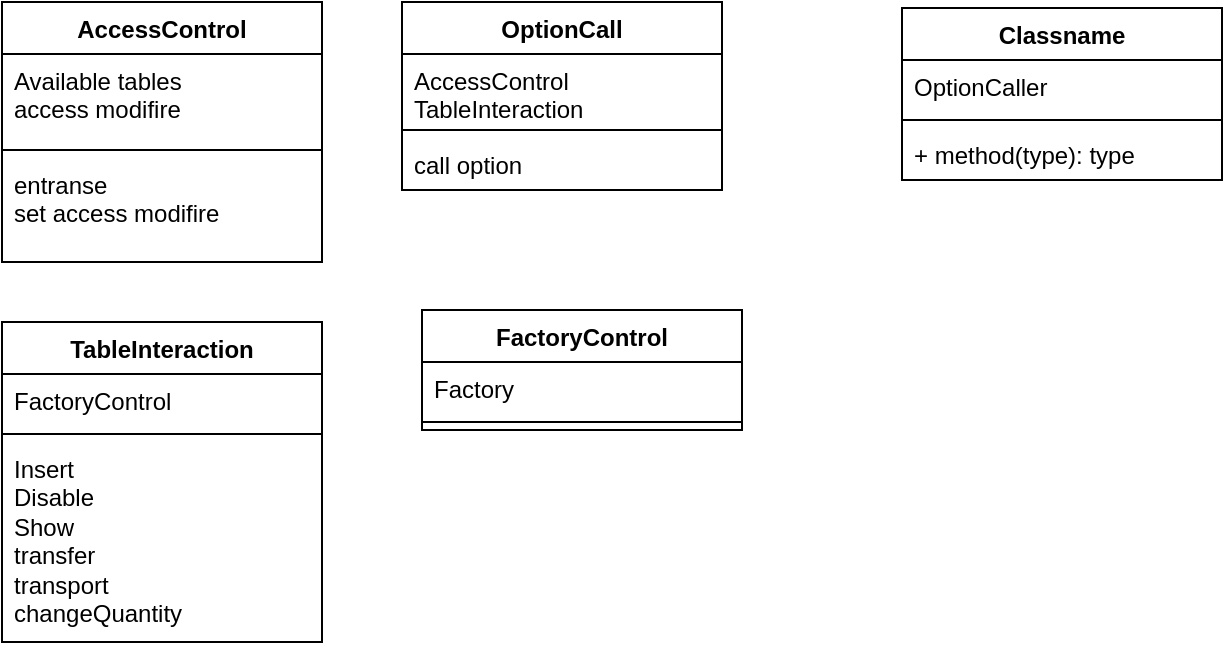 <mxfile version="27.0.2">
  <diagram name="Страница — 1" id="gixKof4kBayVDoJb54Wi">
    <mxGraphModel dx="595" dy="358" grid="1" gridSize="10" guides="1" tooltips="1" connect="1" arrows="1" fold="1" page="1" pageScale="1" pageWidth="827" pageHeight="1169" math="0" shadow="0">
      <root>
        <mxCell id="0" />
        <mxCell id="1" parent="0" />
        <mxCell id="sFGKXvXUJ-edTxcaJDxa-1" value="AccessControl" style="swimlane;fontStyle=1;align=center;verticalAlign=top;childLayout=stackLayout;horizontal=1;startSize=26;horizontalStack=0;resizeParent=1;resizeParentMax=0;resizeLast=0;collapsible=1;marginBottom=0;whiteSpace=wrap;html=1;" vertex="1" parent="1">
          <mxGeometry x="90" y="50" width="160" height="130" as="geometry" />
        </mxCell>
        <mxCell id="sFGKXvXUJ-edTxcaJDxa-2" value="Available tables&lt;div&gt;access modifire&lt;/div&gt;" style="text;strokeColor=none;fillColor=none;align=left;verticalAlign=top;spacingLeft=4;spacingRight=4;overflow=hidden;rotatable=0;points=[[0,0.5],[1,0.5]];portConstraint=eastwest;whiteSpace=wrap;html=1;" vertex="1" parent="sFGKXvXUJ-edTxcaJDxa-1">
          <mxGeometry y="26" width="160" height="44" as="geometry" />
        </mxCell>
        <mxCell id="sFGKXvXUJ-edTxcaJDxa-3" value="" style="line;strokeWidth=1;fillColor=none;align=left;verticalAlign=middle;spacingTop=-1;spacingLeft=3;spacingRight=3;rotatable=0;labelPosition=right;points=[];portConstraint=eastwest;strokeColor=inherit;" vertex="1" parent="sFGKXvXUJ-edTxcaJDxa-1">
          <mxGeometry y="70" width="160" height="8" as="geometry" />
        </mxCell>
        <mxCell id="sFGKXvXUJ-edTxcaJDxa-4" value="entranse&lt;div&gt;set access modifire&lt;/div&gt;" style="text;strokeColor=none;fillColor=none;align=left;verticalAlign=top;spacingLeft=4;spacingRight=4;overflow=hidden;rotatable=0;points=[[0,0.5],[1,0.5]];portConstraint=eastwest;whiteSpace=wrap;html=1;" vertex="1" parent="sFGKXvXUJ-edTxcaJDxa-1">
          <mxGeometry y="78" width="160" height="52" as="geometry" />
        </mxCell>
        <mxCell id="sFGKXvXUJ-edTxcaJDxa-5" value="OptionCall" style="swimlane;fontStyle=1;align=center;verticalAlign=top;childLayout=stackLayout;horizontal=1;startSize=26;horizontalStack=0;resizeParent=1;resizeParentMax=0;resizeLast=0;collapsible=1;marginBottom=0;whiteSpace=wrap;html=1;" vertex="1" parent="1">
          <mxGeometry x="290" y="50" width="160" height="94" as="geometry" />
        </mxCell>
        <mxCell id="sFGKXvXUJ-edTxcaJDxa-6" value="AccessControl&lt;div&gt;TableInteraction&lt;/div&gt;" style="text;strokeColor=none;fillColor=none;align=left;verticalAlign=top;spacingLeft=4;spacingRight=4;overflow=hidden;rotatable=0;points=[[0,0.5],[1,0.5]];portConstraint=eastwest;whiteSpace=wrap;html=1;" vertex="1" parent="sFGKXvXUJ-edTxcaJDxa-5">
          <mxGeometry y="26" width="160" height="34" as="geometry" />
        </mxCell>
        <mxCell id="sFGKXvXUJ-edTxcaJDxa-7" value="" style="line;strokeWidth=1;fillColor=none;align=left;verticalAlign=middle;spacingTop=-1;spacingLeft=3;spacingRight=3;rotatable=0;labelPosition=right;points=[];portConstraint=eastwest;strokeColor=inherit;" vertex="1" parent="sFGKXvXUJ-edTxcaJDxa-5">
          <mxGeometry y="60" width="160" height="8" as="geometry" />
        </mxCell>
        <mxCell id="sFGKXvXUJ-edTxcaJDxa-8" value="call option" style="text;strokeColor=none;fillColor=none;align=left;verticalAlign=top;spacingLeft=4;spacingRight=4;overflow=hidden;rotatable=0;points=[[0,0.5],[1,0.5]];portConstraint=eastwest;whiteSpace=wrap;html=1;" vertex="1" parent="sFGKXvXUJ-edTxcaJDxa-5">
          <mxGeometry y="68" width="160" height="26" as="geometry" />
        </mxCell>
        <mxCell id="sFGKXvXUJ-edTxcaJDxa-9" value="TableInteraction" style="swimlane;fontStyle=1;align=center;verticalAlign=top;childLayout=stackLayout;horizontal=1;startSize=26;horizontalStack=0;resizeParent=1;resizeParentMax=0;resizeLast=0;collapsible=1;marginBottom=0;whiteSpace=wrap;html=1;" vertex="1" parent="1">
          <mxGeometry x="90" y="210" width="160" height="160" as="geometry" />
        </mxCell>
        <mxCell id="sFGKXvXUJ-edTxcaJDxa-10" value="FactoryControl" style="text;strokeColor=none;fillColor=none;align=left;verticalAlign=top;spacingLeft=4;spacingRight=4;overflow=hidden;rotatable=0;points=[[0,0.5],[1,0.5]];portConstraint=eastwest;whiteSpace=wrap;html=1;" vertex="1" parent="sFGKXvXUJ-edTxcaJDxa-9">
          <mxGeometry y="26" width="160" height="26" as="geometry" />
        </mxCell>
        <mxCell id="sFGKXvXUJ-edTxcaJDxa-11" value="" style="line;strokeWidth=1;fillColor=none;align=left;verticalAlign=middle;spacingTop=-1;spacingLeft=3;spacingRight=3;rotatable=0;labelPosition=right;points=[];portConstraint=eastwest;strokeColor=inherit;" vertex="1" parent="sFGKXvXUJ-edTxcaJDxa-9">
          <mxGeometry y="52" width="160" height="8" as="geometry" />
        </mxCell>
        <mxCell id="sFGKXvXUJ-edTxcaJDxa-12" value="Insert&lt;div&gt;Disable&lt;/div&gt;&lt;div&gt;Show&lt;/div&gt;&lt;div&gt;transfer&lt;/div&gt;&lt;div&gt;transport&lt;/div&gt;&lt;div&gt;changeQuantity&lt;/div&gt;" style="text;strokeColor=none;fillColor=none;align=left;verticalAlign=top;spacingLeft=4;spacingRight=4;overflow=hidden;rotatable=0;points=[[0,0.5],[1,0.5]];portConstraint=eastwest;whiteSpace=wrap;html=1;" vertex="1" parent="sFGKXvXUJ-edTxcaJDxa-9">
          <mxGeometry y="60" width="160" height="100" as="geometry" />
        </mxCell>
        <mxCell id="sFGKXvXUJ-edTxcaJDxa-13" value="FactoryControl" style="swimlane;fontStyle=1;align=center;verticalAlign=top;childLayout=stackLayout;horizontal=1;startSize=26;horizontalStack=0;resizeParent=1;resizeParentMax=0;resizeLast=0;collapsible=1;marginBottom=0;whiteSpace=wrap;html=1;" vertex="1" parent="1">
          <mxGeometry x="300" y="204" width="160" height="60" as="geometry" />
        </mxCell>
        <mxCell id="sFGKXvXUJ-edTxcaJDxa-14" value="Factory" style="text;strokeColor=none;fillColor=none;align=left;verticalAlign=top;spacingLeft=4;spacingRight=4;overflow=hidden;rotatable=0;points=[[0,0.5],[1,0.5]];portConstraint=eastwest;whiteSpace=wrap;html=1;" vertex="1" parent="sFGKXvXUJ-edTxcaJDxa-13">
          <mxGeometry y="26" width="160" height="26" as="geometry" />
        </mxCell>
        <mxCell id="sFGKXvXUJ-edTxcaJDxa-15" value="" style="line;strokeWidth=1;fillColor=none;align=left;verticalAlign=middle;spacingTop=-1;spacingLeft=3;spacingRight=3;rotatable=0;labelPosition=right;points=[];portConstraint=eastwest;strokeColor=inherit;" vertex="1" parent="sFGKXvXUJ-edTxcaJDxa-13">
          <mxGeometry y="52" width="160" height="8" as="geometry" />
        </mxCell>
        <mxCell id="sFGKXvXUJ-edTxcaJDxa-17" value="Classname" style="swimlane;fontStyle=1;align=center;verticalAlign=top;childLayout=stackLayout;horizontal=1;startSize=26;horizontalStack=0;resizeParent=1;resizeParentMax=0;resizeLast=0;collapsible=1;marginBottom=0;whiteSpace=wrap;html=1;" vertex="1" parent="1">
          <mxGeometry x="540" y="53" width="160" height="86" as="geometry" />
        </mxCell>
        <mxCell id="sFGKXvXUJ-edTxcaJDxa-18" value="OptionCaller" style="text;strokeColor=none;fillColor=none;align=left;verticalAlign=top;spacingLeft=4;spacingRight=4;overflow=hidden;rotatable=0;points=[[0,0.5],[1,0.5]];portConstraint=eastwest;whiteSpace=wrap;html=1;" vertex="1" parent="sFGKXvXUJ-edTxcaJDxa-17">
          <mxGeometry y="26" width="160" height="26" as="geometry" />
        </mxCell>
        <mxCell id="sFGKXvXUJ-edTxcaJDxa-19" value="" style="line;strokeWidth=1;fillColor=none;align=left;verticalAlign=middle;spacingTop=-1;spacingLeft=3;spacingRight=3;rotatable=0;labelPosition=right;points=[];portConstraint=eastwest;strokeColor=inherit;" vertex="1" parent="sFGKXvXUJ-edTxcaJDxa-17">
          <mxGeometry y="52" width="160" height="8" as="geometry" />
        </mxCell>
        <mxCell id="sFGKXvXUJ-edTxcaJDxa-20" value="+ method(type): type" style="text;strokeColor=none;fillColor=none;align=left;verticalAlign=top;spacingLeft=4;spacingRight=4;overflow=hidden;rotatable=0;points=[[0,0.5],[1,0.5]];portConstraint=eastwest;whiteSpace=wrap;html=1;" vertex="1" parent="sFGKXvXUJ-edTxcaJDxa-17">
          <mxGeometry y="60" width="160" height="26" as="geometry" />
        </mxCell>
      </root>
    </mxGraphModel>
  </diagram>
</mxfile>
